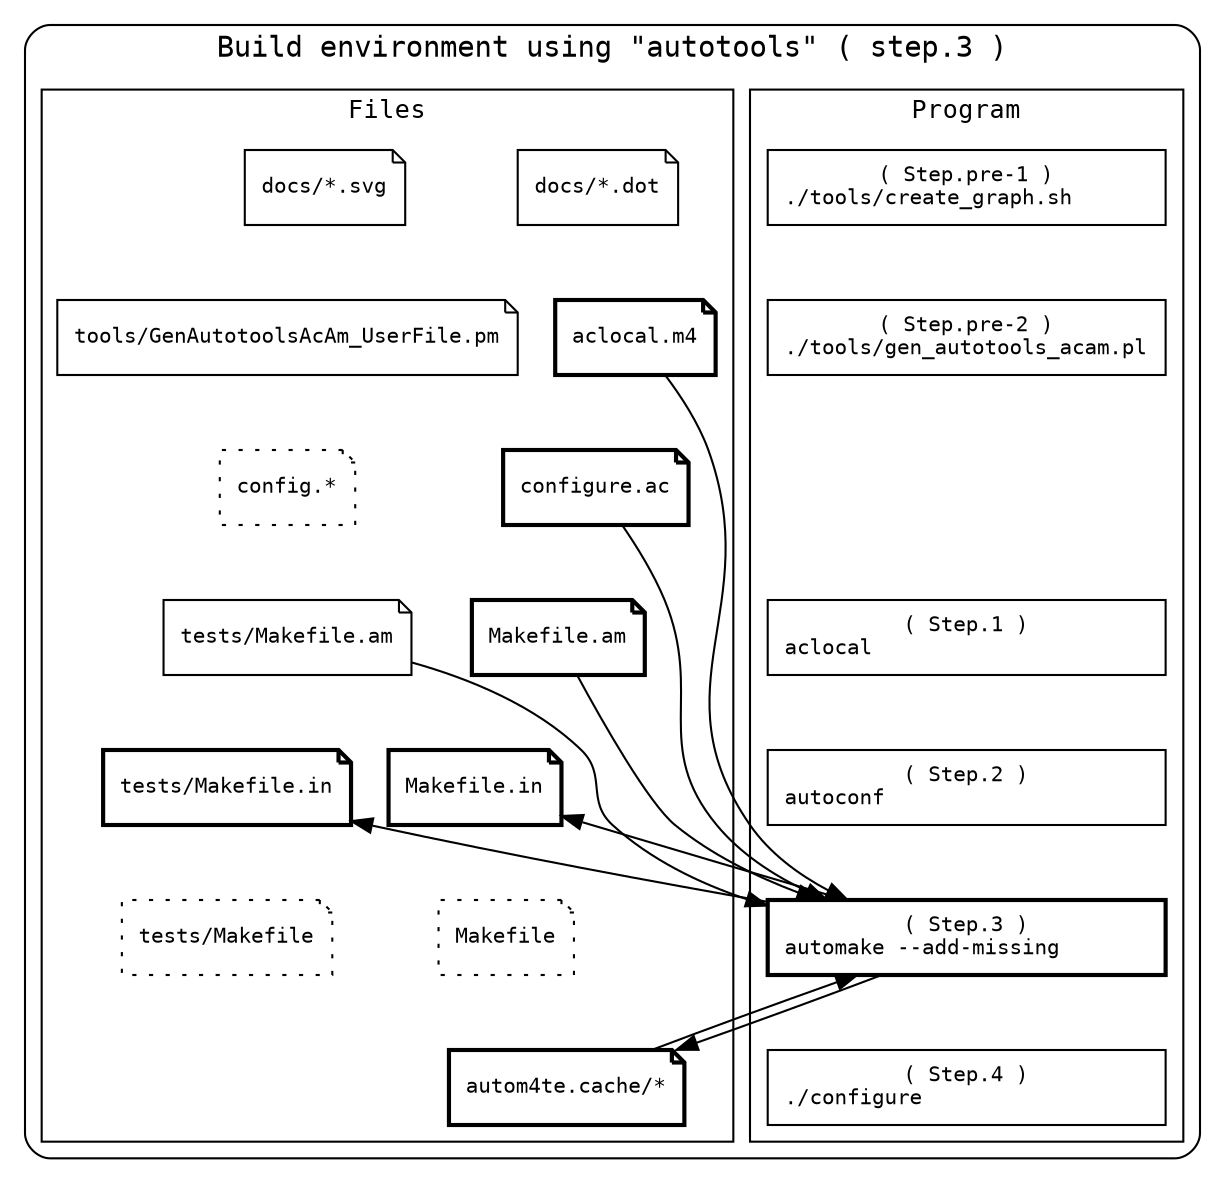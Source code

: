 digraph physical_directory_structure {
    newrank=true
    constraint=false

    // 全体に等幅フォントを適用
    //   ex) "monospace", "Courier", "Courier New", "Consolas", "Monaco"
    graph [fontname="monospace"]
    node  [fontname="monospace", fontsize=10, penwidth=1]
    edge  [fontname="monospace"]

    // 図全体を囲うクラスタ
    subgraph cluster_all {

        label = "Build environment using \"autotools\" ( step.3 )"
        style = "rounded"   // 角を丸くする
        color = "black"     // 枠線の色
        penwidth = 1        // 枠線の太さ

        // プログラム
        subgraph cluster_program {
            label = "Program"
            style = "solid"
            penwidth = 1        // 枠線の太さ
            fontsize=12
            {
                edge [style=invis];
                program01 -> program02 -> program99 -> program03 -> program04 -> program05 -> program06
            }
            program01 [shape=box, style=solid , label="( Step.pre-1 )\n./tools/create_graph.sh      "]
            program02 [shape=box, style=solid , label="( Step.pre-2 )\n./tools/gen_autotools_acam.pl"]
            program99 [shape=box, style=invis]
            program03 [shape=box, style=solid , label="( Step.1 )\naclocal                      "]
            program04 [shape=box, style=solid , label="( Step.2 )\nautoconf                     "]
            program05 [shape=box, style=solid , label="( Step.3 )\nautomake --add-missing       ", penwidth=2]
            program06 [shape=box, style=solid , label="( Step.4 )\n./configure                  "]
        }

        // ファイル
        subgraph cluster_file {
            label = "Files"
            style = "solid"
            penwidth = 1        // 枠線の太さ
            fontsize=12
            {
                edge [style=invis];
                file01 -> file02 -> file03 -> file04 -> file05 -> file06 -> file07
                file08 -> file09 -> file10 -> file11 -> file12 -> file13
                file01 -> file08
            }
            file01 [shape=note, style=solid , label="docs/*.dot"]
            file02 [shape=note, style=solid , label="aclocal.m4", penwidth=2]
            file03 [shape=note, style=solid , label="configure.ac", penwidth=2]
            file04 [shape=note, style=solid , label="Makefile.am", penwidth=2]
            file05 [shape=note, style=solid , label="Makefile.in", penwidth=2]
            file06 [shape=note, style=dotted, label="Makefile"]
            file07 [shape=note, style=solid , label="autom4te.cache/*", penwidth=2]
            file08 [shape=note, style=solid , label="docs/*.svg"]
            file09 [shape=note, style=solid , label="tools/GenAutotoolsAcAm_UserFile.pm"]
            file10 [shape=note, style=dotted, label="config.*"]
            file11 [shape=note, style=solid , label="tests/Makefile.am"]
            file12 [shape=note, style=solid , label="tests/Makefile.in", penwidth=2]
            file13 [shape=note, style=dotted, label="tests/Makefile"]
        }

        {rank=same; program01; file01; file08}
        {rank=same; program02; file02; file09}
        {rank=same; program99; file03; file10}
        {rank=same; program03; file04; file11}
        {rank=same; program04; file05; file12}
        {rank=same; program05; file06; file13}

        // スクリプトとドキュメントの関係
        file02 -> program05
        file03 -> program05
        file04 -> program05 -> file05
        file11 -> program05 -> file12
        program05 -> file07
        file07 -> program05
    }
}
